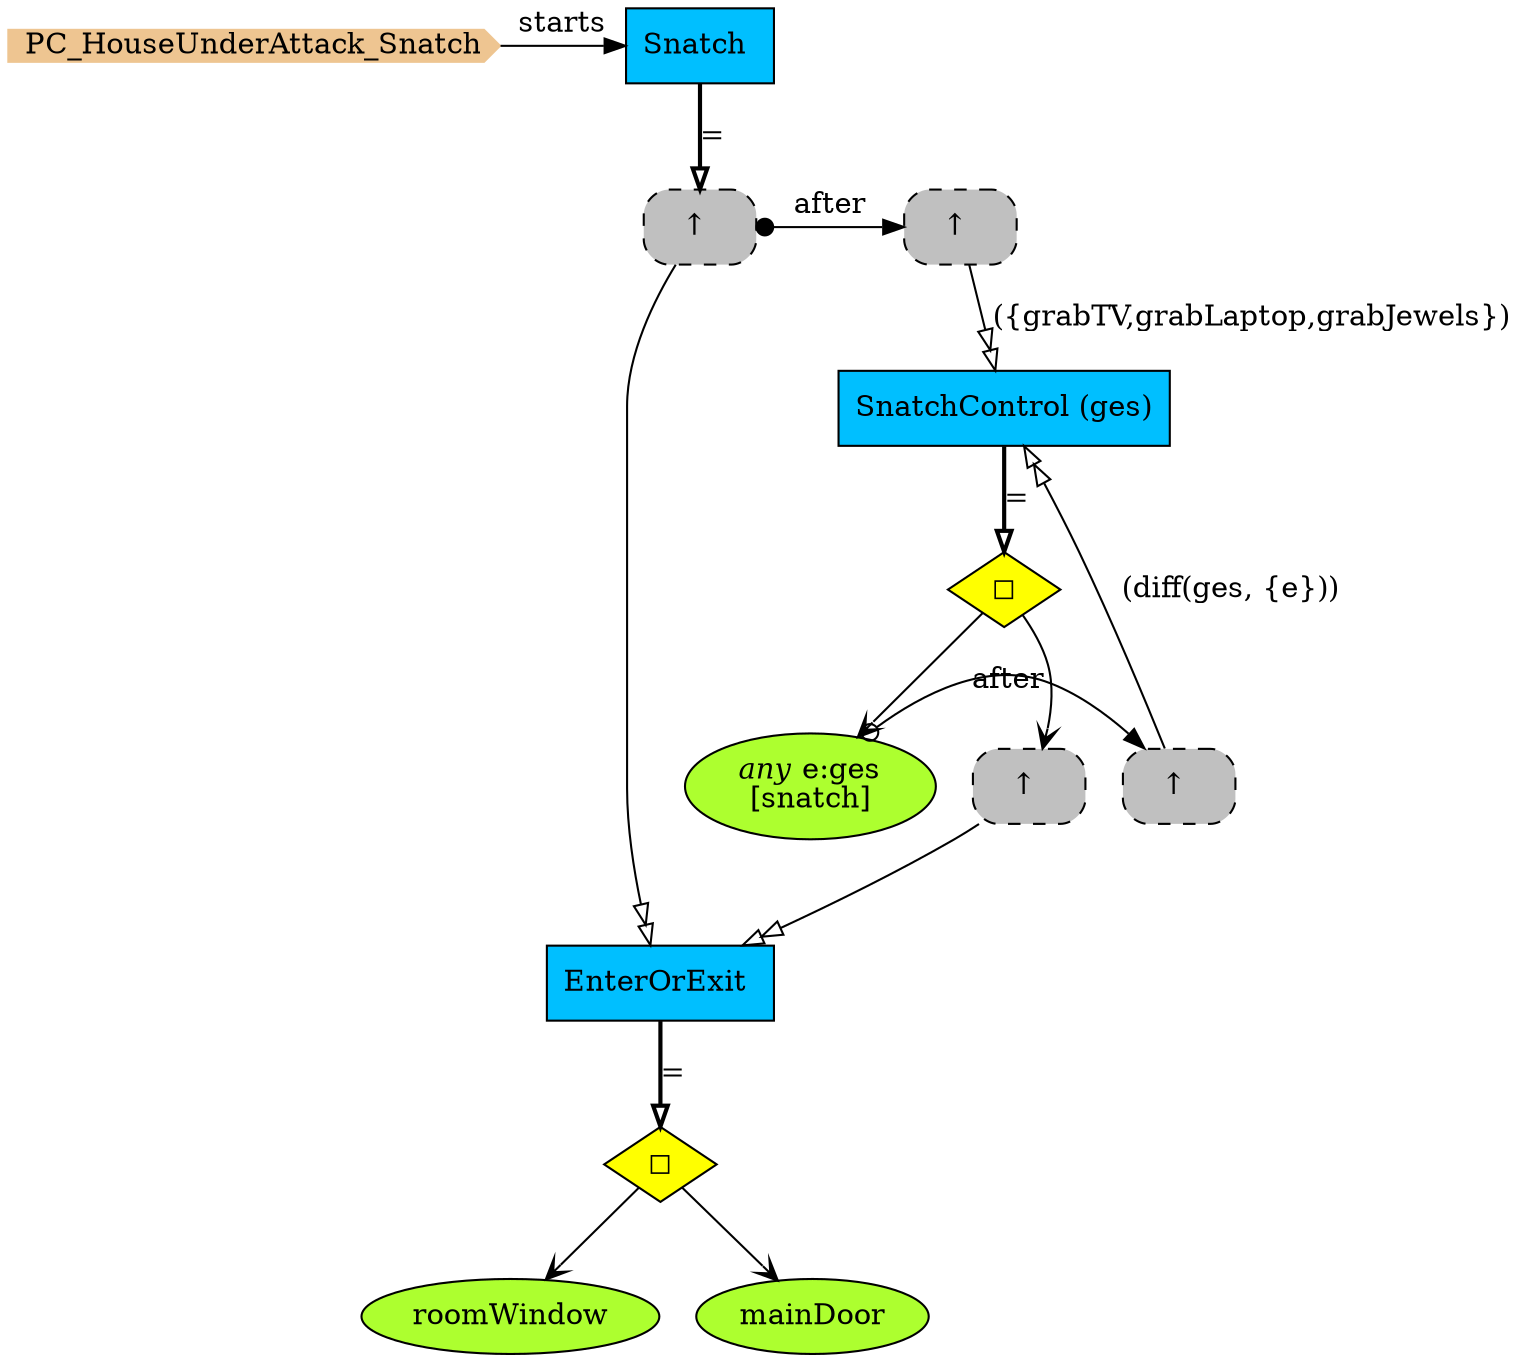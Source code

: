 digraph {
StartN_ [shape = cds,color=burlywood2,style=filled,height=.2,width=.2, label =PC_HouseUnderAttack_Snatch];
roomWindow [shape=ellipse,fillcolor=greenyellow,style = filled,label="roomWindow"];
EnterOrExit [shape=box,fillcolor=deepskyblue,style = filled,label="EnterOrExit "];
Snatch [shape=box,fillcolor=deepskyblue,style = filled,label="Snatch "];
SnatchControl [shape=box,fillcolor=deepskyblue,style = filled,label="SnatchControl (ges)"];
snatch [shape=ellipse,fillcolor=greenyellow,style = filled,label=<<I>any</I> e:ges<br/>[snatch]>];
RefEnterOrExit2 [shape=rectangle,fillcolor=gray,style="rounded,filled,dashed",label="↑ "];
RefSnatchControl2 [shape=rectangle,fillcolor=gray,style="rounded,filled,dashed",label="↑ "];
RefSnatchControl [shape=rectangle,fillcolor=gray,style="rounded,filled,dashed",label="↑ "];
OpSnatch [shape=diamond,fillcolor=yellow,style = filled,label="◻︎"];
RefEnterOrExit [shape=rectangle,fillcolor=gray,style="rounded,filled,dashed",label="↑ "];
OpEnterOrExit [shape=diamond,fillcolor=yellow,style = filled,label="◻︎"];
mainDoor [shape=ellipse,fillcolor=greenyellow,style = filled,label="mainDoor"];

{rank=same;RefSnatchControl2,snatch}
{rank=same;RefSnatchControl,RefEnterOrExit}
{rank=same;Snatch,StartN_}

OpSnatch->RefEnterOrExit2[arrowhead="open"];
RefSnatchControl2->SnatchControl[arrowhead="normalnormal",fillcolor=white,label=" (diff(ges, {e}))"];
RefSnatchControl->SnatchControl[arrowhead="normalnormal",fillcolor=white,label=" ({grabTV,grabLaptop,grabJewels})"];
RefEnterOrExit->EnterOrExit[arrowhead="normalnormal",fillcolor=white,label=" "];
OpEnterOrExit->mainDoor[arrowhead="open"];
EnterOrExit->OpEnterOrExit[arrowhead="onormal",penwidth=2,label="="];
Snatch->RefEnterOrExit[arrowhead="onormal",penwidth=2,label="="];
SnatchControl->OpSnatch[arrowhead="onormal",penwidth=2,label="="];
StartN_->Snatch[label="starts"];
OpEnterOrExit->roomWindow[arrowhead="open"];
RefEnterOrExit->RefSnatchControl[arrowtail=dot,dir=both,label="after"];
OpSnatch->snatch[arrowhead="open"];
snatch->RefSnatchControl2[arrowtail=odot,dir=both,label="after"];
RefEnterOrExit2->EnterOrExit[arrowhead="normalnormal",fillcolor=white,label=" "];
}